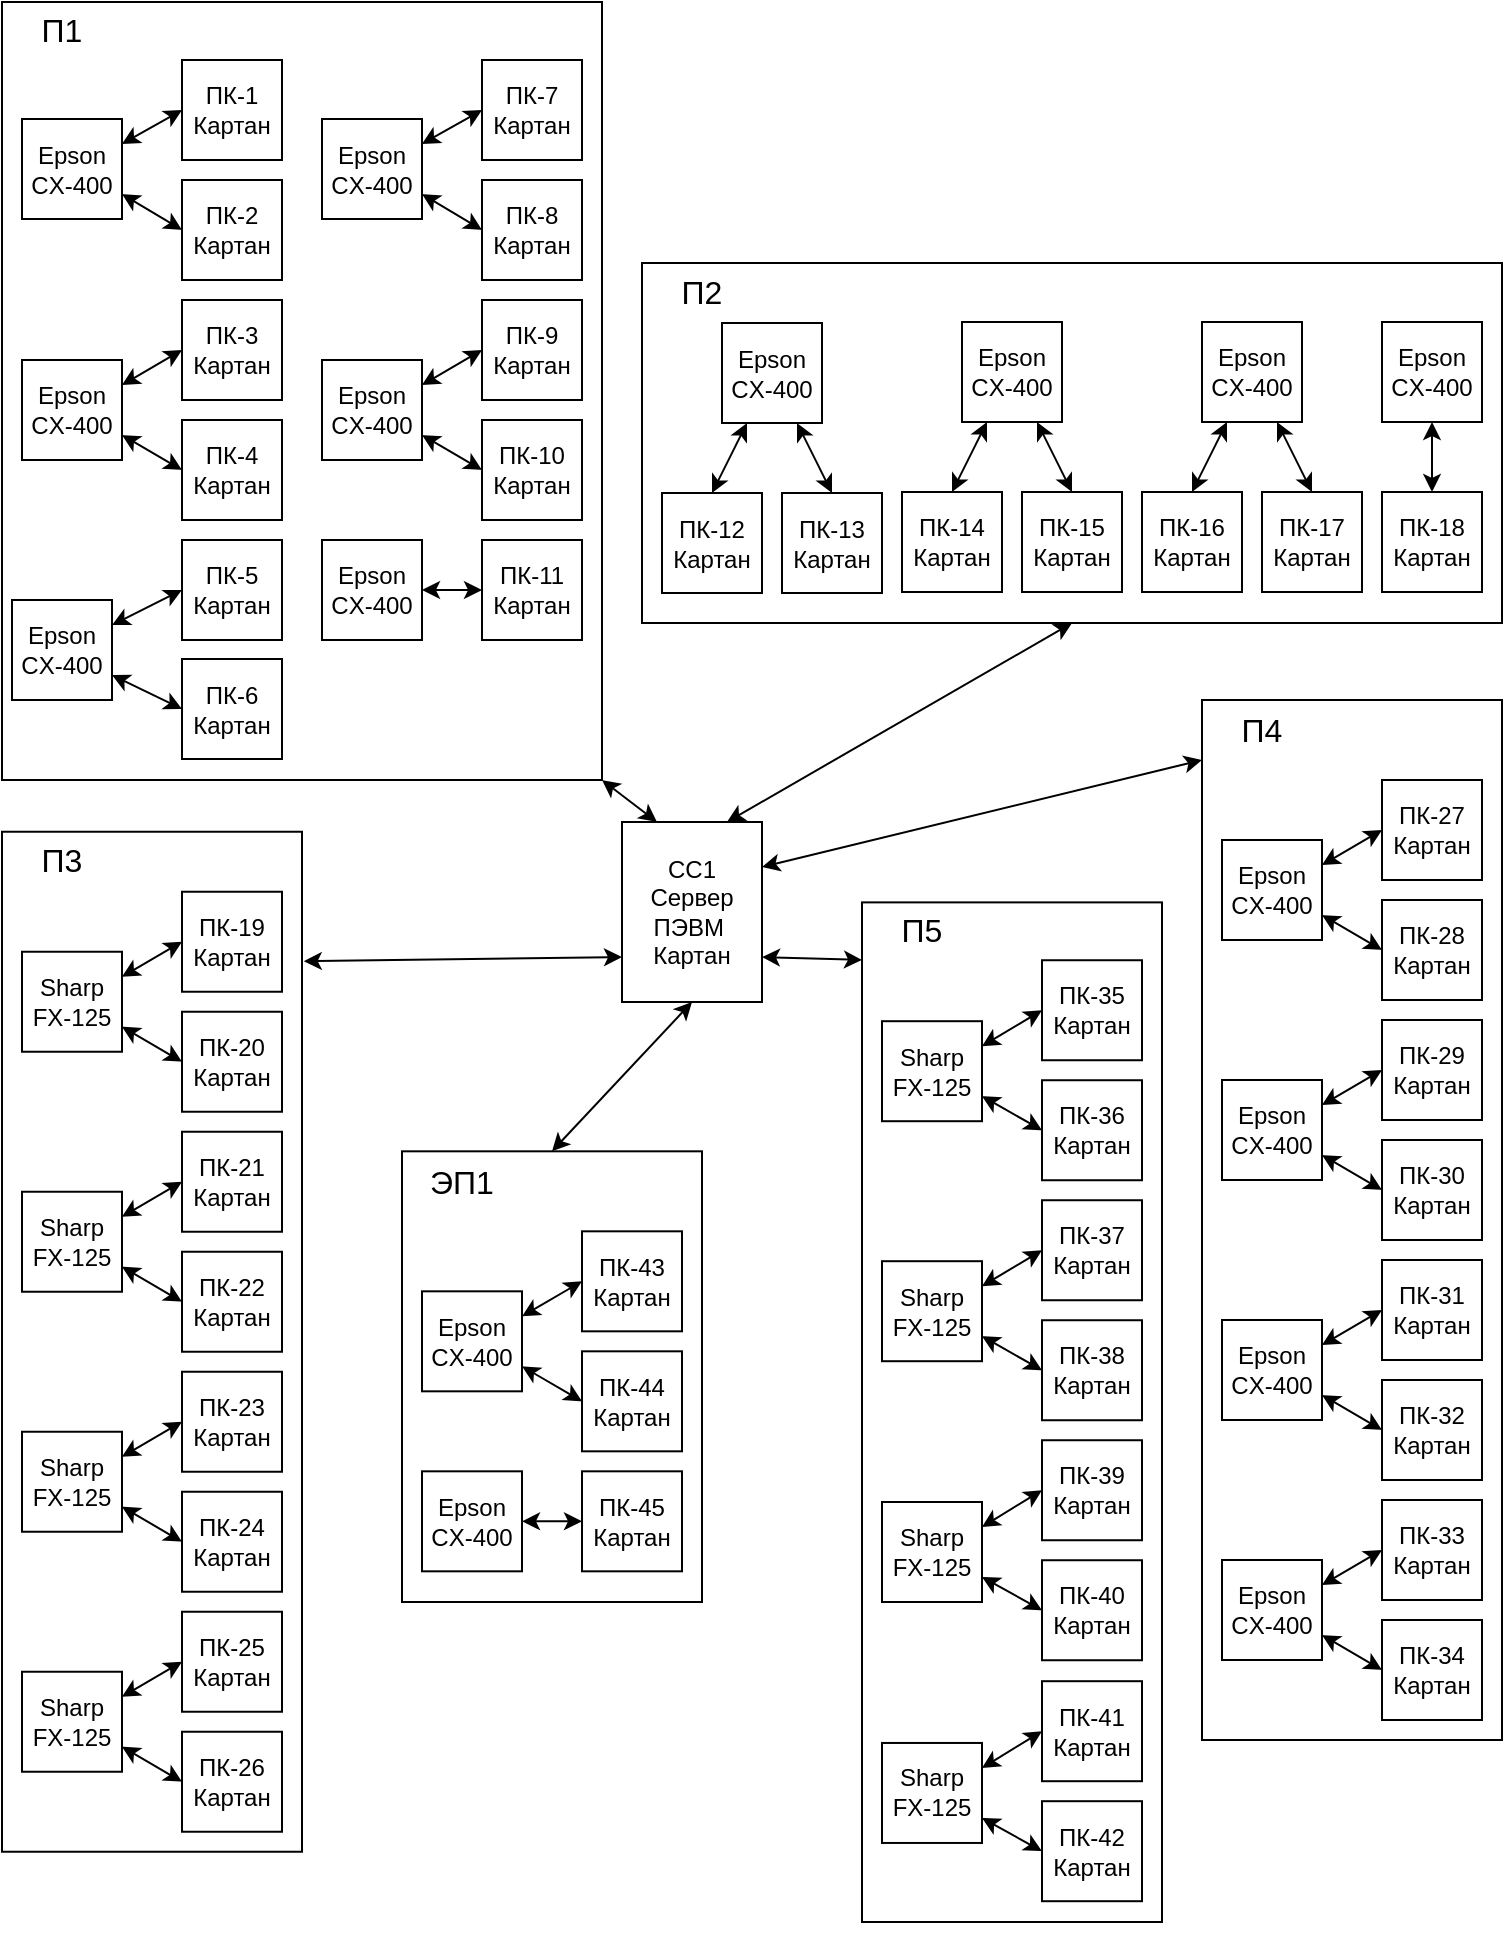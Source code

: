 <mxfile version="22.0.4" type="device">
  <diagram name="Страница — 1" id="oxzbA5n8rJRtIyU1qTe0">
    <mxGraphModel dx="1438" dy="834" grid="1" gridSize="10" guides="1" tooltips="1" connect="1" arrows="1" fold="1" page="1" pageScale="1" pageWidth="1169" pageHeight="1654" math="0" shadow="0">
      <root>
        <mxCell id="0" />
        <mxCell id="1" parent="0" />
        <mxCell id="ISpdHRzA0BJsA2ZzyDUn-39" value="" style="rounded=0;whiteSpace=wrap;html=1;" parent="1" vertex="1">
          <mxGeometry x="80" y="110" width="300" height="389" as="geometry" />
        </mxCell>
        <mxCell id="ISpdHRzA0BJsA2ZzyDUn-3" value="&lt;font style=&quot;font-size: 16px;&quot;&gt;П1&lt;/font&gt;" style="text;html=1;strokeColor=none;fillColor=none;align=center;verticalAlign=middle;whiteSpace=wrap;rounded=0;" parent="1" vertex="1">
          <mxGeometry x="80" y="109" width="60" height="30" as="geometry" />
        </mxCell>
        <mxCell id="ISpdHRzA0BJsA2ZzyDUn-4" value="ПК-1&lt;br&gt;Картан" style="whiteSpace=wrap;html=1;aspect=fixed;" parent="1" vertex="1">
          <mxGeometry x="170" y="139" width="50" height="50" as="geometry" />
        </mxCell>
        <mxCell id="ISpdHRzA0BJsA2ZzyDUn-5" value="" style="endArrow=classic;startArrow=classic;html=1;rounded=0;exitX=1;exitY=0.25;exitDx=0;exitDy=0;entryX=0;entryY=0.5;entryDx=0;entryDy=0;" parent="1" source="ISpdHRzA0BJsA2ZzyDUn-8" target="ISpdHRzA0BJsA2ZzyDUn-4" edge="1">
          <mxGeometry width="50" height="50" relative="1" as="geometry">
            <mxPoint x="140" y="164" as="sourcePoint" />
            <mxPoint x="420" y="299" as="targetPoint" />
          </mxGeometry>
        </mxCell>
        <mxCell id="ISpdHRzA0BJsA2ZzyDUn-8" value="Epson&lt;br&gt;CX-400" style="whiteSpace=wrap;html=1;aspect=fixed;" parent="1" vertex="1">
          <mxGeometry x="90" y="168.5" width="50" height="50" as="geometry" />
        </mxCell>
        <mxCell id="ISpdHRzA0BJsA2ZzyDUn-9" value="ПК-2&lt;br&gt;Картан" style="whiteSpace=wrap;html=1;aspect=fixed;" parent="1" vertex="1">
          <mxGeometry x="170" y="199" width="50" height="50" as="geometry" />
        </mxCell>
        <mxCell id="ISpdHRzA0BJsA2ZzyDUn-10" value="" style="endArrow=classic;startArrow=classic;html=1;rounded=0;exitX=1;exitY=0.75;exitDx=0;exitDy=0;entryX=0;entryY=0.5;entryDx=0;entryDy=0;" parent="1" source="ISpdHRzA0BJsA2ZzyDUn-8" target="ISpdHRzA0BJsA2ZzyDUn-9" edge="1">
          <mxGeometry width="50" height="50" relative="1" as="geometry">
            <mxPoint x="370" y="409" as="sourcePoint" />
            <mxPoint x="420" y="359" as="targetPoint" />
          </mxGeometry>
        </mxCell>
        <mxCell id="ISpdHRzA0BJsA2ZzyDUn-12" value="ПК-3&lt;br&gt;Картан" style="whiteSpace=wrap;html=1;aspect=fixed;" parent="1" vertex="1">
          <mxGeometry x="170" y="259" width="50" height="50" as="geometry" />
        </mxCell>
        <mxCell id="ISpdHRzA0BJsA2ZzyDUn-13" value="" style="endArrow=classic;startArrow=classic;html=1;rounded=0;exitX=1;exitY=0.25;exitDx=0;exitDy=0;entryX=0;entryY=0.5;entryDx=0;entryDy=0;" parent="1" source="ISpdHRzA0BJsA2ZzyDUn-14" target="ISpdHRzA0BJsA2ZzyDUn-12" edge="1">
          <mxGeometry width="50" height="50" relative="1" as="geometry">
            <mxPoint x="140" y="284" as="sourcePoint" />
            <mxPoint x="420" y="419" as="targetPoint" />
          </mxGeometry>
        </mxCell>
        <mxCell id="ISpdHRzA0BJsA2ZzyDUn-14" value="Epson&lt;br&gt;CX-400" style="whiteSpace=wrap;html=1;aspect=fixed;" parent="1" vertex="1">
          <mxGeometry x="90" y="289" width="50" height="50" as="geometry" />
        </mxCell>
        <mxCell id="ISpdHRzA0BJsA2ZzyDUn-15" value="ПК-4&lt;br&gt;Картан" style="whiteSpace=wrap;html=1;aspect=fixed;" parent="1" vertex="1">
          <mxGeometry x="170" y="319" width="50" height="50" as="geometry" />
        </mxCell>
        <mxCell id="ISpdHRzA0BJsA2ZzyDUn-16" value="" style="endArrow=classic;startArrow=classic;html=1;rounded=0;exitX=1;exitY=0.75;exitDx=0;exitDy=0;entryX=0;entryY=0.5;entryDx=0;entryDy=0;" parent="1" source="ISpdHRzA0BJsA2ZzyDUn-14" target="ISpdHRzA0BJsA2ZzyDUn-15" edge="1">
          <mxGeometry width="50" height="50" relative="1" as="geometry">
            <mxPoint x="370" y="529" as="sourcePoint" />
            <mxPoint x="420" y="479" as="targetPoint" />
          </mxGeometry>
        </mxCell>
        <mxCell id="ISpdHRzA0BJsA2ZzyDUn-18" value="ПК-7&lt;br&gt;Картан" style="whiteSpace=wrap;html=1;aspect=fixed;" parent="1" vertex="1">
          <mxGeometry x="320" y="139" width="50" height="50" as="geometry" />
        </mxCell>
        <mxCell id="ISpdHRzA0BJsA2ZzyDUn-19" value="" style="endArrow=classic;startArrow=classic;html=1;rounded=0;exitX=1;exitY=0.25;exitDx=0;exitDy=0;entryX=0;entryY=0.5;entryDx=0;entryDy=0;" parent="1" source="ISpdHRzA0BJsA2ZzyDUn-20" target="ISpdHRzA0BJsA2ZzyDUn-18" edge="1">
          <mxGeometry width="50" height="50" relative="1" as="geometry">
            <mxPoint x="290" y="164" as="sourcePoint" />
            <mxPoint x="570" y="299" as="targetPoint" />
          </mxGeometry>
        </mxCell>
        <mxCell id="ISpdHRzA0BJsA2ZzyDUn-20" value="Epson&lt;br&gt;CX-400" style="whiteSpace=wrap;html=1;aspect=fixed;" parent="1" vertex="1">
          <mxGeometry x="240" y="168.5" width="50" height="50" as="geometry" />
        </mxCell>
        <mxCell id="ISpdHRzA0BJsA2ZzyDUn-21" value="ПК-8&lt;br&gt;Картан" style="whiteSpace=wrap;html=1;aspect=fixed;" parent="1" vertex="1">
          <mxGeometry x="320" y="199" width="50" height="50" as="geometry" />
        </mxCell>
        <mxCell id="ISpdHRzA0BJsA2ZzyDUn-22" value="" style="endArrow=classic;startArrow=classic;html=1;rounded=0;exitX=1;exitY=0.75;exitDx=0;exitDy=0;entryX=0;entryY=0.5;entryDx=0;entryDy=0;" parent="1" source="ISpdHRzA0BJsA2ZzyDUn-20" target="ISpdHRzA0BJsA2ZzyDUn-21" edge="1">
          <mxGeometry width="50" height="50" relative="1" as="geometry">
            <mxPoint x="520" y="409" as="sourcePoint" />
            <mxPoint x="570" y="359" as="targetPoint" />
          </mxGeometry>
        </mxCell>
        <mxCell id="ISpdHRzA0BJsA2ZzyDUn-24" value="ПК-9&lt;br&gt;Картан" style="whiteSpace=wrap;html=1;aspect=fixed;" parent="1" vertex="1">
          <mxGeometry x="320" y="259" width="50" height="50" as="geometry" />
        </mxCell>
        <mxCell id="ISpdHRzA0BJsA2ZzyDUn-25" value="" style="endArrow=classic;startArrow=classic;html=1;rounded=0;exitX=1;exitY=0.25;exitDx=0;exitDy=0;entryX=0;entryY=0.5;entryDx=0;entryDy=0;" parent="1" source="ISpdHRzA0BJsA2ZzyDUn-29" target="ISpdHRzA0BJsA2ZzyDUn-24" edge="1">
          <mxGeometry width="50" height="50" relative="1" as="geometry">
            <mxPoint x="290" y="284" as="sourcePoint" />
            <mxPoint x="570" y="419" as="targetPoint" />
          </mxGeometry>
        </mxCell>
        <mxCell id="ISpdHRzA0BJsA2ZzyDUn-29" value="Epson&lt;br&gt;CX-400" style="whiteSpace=wrap;html=1;aspect=fixed;" parent="1" vertex="1">
          <mxGeometry x="240" y="289" width="50" height="50" as="geometry" />
        </mxCell>
        <mxCell id="ISpdHRzA0BJsA2ZzyDUn-30" value="ПК-10&lt;br&gt;Картан" style="whiteSpace=wrap;html=1;aspect=fixed;" parent="1" vertex="1">
          <mxGeometry x="320" y="319" width="50" height="50" as="geometry" />
        </mxCell>
        <mxCell id="ISpdHRzA0BJsA2ZzyDUn-31" value="" style="endArrow=classic;startArrow=classic;html=1;rounded=0;exitX=1;exitY=0.75;exitDx=0;exitDy=0;entryX=0;entryY=0.5;entryDx=0;entryDy=0;" parent="1" source="ISpdHRzA0BJsA2ZzyDUn-29" target="ISpdHRzA0BJsA2ZzyDUn-30" edge="1">
          <mxGeometry width="50" height="50" relative="1" as="geometry">
            <mxPoint x="520" y="529" as="sourcePoint" />
            <mxPoint x="570" y="479" as="targetPoint" />
          </mxGeometry>
        </mxCell>
        <mxCell id="ISpdHRzA0BJsA2ZzyDUn-33" value="ПК-5&lt;br&gt;Картан" style="whiteSpace=wrap;html=1;aspect=fixed;" parent="1" vertex="1">
          <mxGeometry x="170" y="379" width="50" height="50" as="geometry" />
        </mxCell>
        <mxCell id="ISpdHRzA0BJsA2ZzyDUn-34" value="" style="endArrow=classic;startArrow=classic;html=1;rounded=0;exitX=1;exitY=0.25;exitDx=0;exitDy=0;entryX=0;entryY=0.5;entryDx=0;entryDy=0;" parent="1" source="ISpdHRzA0BJsA2ZzyDUn-41" target="ISpdHRzA0BJsA2ZzyDUn-33" edge="1">
          <mxGeometry width="50" height="50" relative="1" as="geometry">
            <mxPoint x="140" y="404" as="sourcePoint" />
            <mxPoint x="420" y="539" as="targetPoint" />
          </mxGeometry>
        </mxCell>
        <mxCell id="ISpdHRzA0BJsA2ZzyDUn-36" value="ПК-11&lt;br&gt;Картан" style="whiteSpace=wrap;html=1;aspect=fixed;" parent="1" vertex="1">
          <mxGeometry x="320" y="379" width="50" height="50" as="geometry" />
        </mxCell>
        <mxCell id="ISpdHRzA0BJsA2ZzyDUn-37" value="" style="endArrow=classic;startArrow=classic;html=1;rounded=0;exitX=1;exitY=0.5;exitDx=0;exitDy=0;entryX=0;entryY=0.5;entryDx=0;entryDy=0;" parent="1" source="2MC6C-4q-mQpbVFWS4ky-1" target="ISpdHRzA0BJsA2ZzyDUn-36" edge="1">
          <mxGeometry width="50" height="50" relative="1" as="geometry">
            <mxPoint x="290" y="404" as="sourcePoint" />
            <mxPoint x="570" y="539" as="targetPoint" />
          </mxGeometry>
        </mxCell>
        <mxCell id="ISpdHRzA0BJsA2ZzyDUn-41" value="Epson&lt;br&gt;CX-400" style="whiteSpace=wrap;html=1;aspect=fixed;" parent="1" vertex="1">
          <mxGeometry x="85" y="409" width="50" height="50" as="geometry" />
        </mxCell>
        <mxCell id="ISpdHRzA0BJsA2ZzyDUn-42" value="ПК-6&lt;br&gt;Картан" style="whiteSpace=wrap;html=1;aspect=fixed;" parent="1" vertex="1">
          <mxGeometry x="170" y="438.5" width="50" height="50" as="geometry" />
        </mxCell>
        <mxCell id="ISpdHRzA0BJsA2ZzyDUn-43" value="" style="endArrow=classic;startArrow=classic;html=1;rounded=0;exitX=1;exitY=0.75;exitDx=0;exitDy=0;entryX=0;entryY=0.5;entryDx=0;entryDy=0;" parent="1" source="ISpdHRzA0BJsA2ZzyDUn-41" target="ISpdHRzA0BJsA2ZzyDUn-42" edge="1">
          <mxGeometry width="50" height="50" relative="1" as="geometry">
            <mxPoint x="445" y="659" as="sourcePoint" />
            <mxPoint x="495" y="609" as="targetPoint" />
          </mxGeometry>
        </mxCell>
        <mxCell id="ISpdHRzA0BJsA2ZzyDUn-44" value="" style="rounded=0;whiteSpace=wrap;html=1;" parent="1" vertex="1">
          <mxGeometry x="80" y="524.87" width="150" height="510" as="geometry" />
        </mxCell>
        <mxCell id="ISpdHRzA0BJsA2ZzyDUn-46" value="&lt;font style=&quot;font-size: 16px;&quot;&gt;П3&lt;/font&gt;" style="text;html=1;strokeColor=none;fillColor=none;align=center;verticalAlign=middle;whiteSpace=wrap;rounded=0;" parent="1" vertex="1">
          <mxGeometry x="80" y="523.87" width="60" height="30" as="geometry" />
        </mxCell>
        <mxCell id="ISpdHRzA0BJsA2ZzyDUn-47" value="ПК-19&lt;br&gt;Картан" style="whiteSpace=wrap;html=1;aspect=fixed;" parent="1" vertex="1">
          <mxGeometry x="170" y="554.87" width="50" height="50" as="geometry" />
        </mxCell>
        <mxCell id="ISpdHRzA0BJsA2ZzyDUn-48" value="" style="endArrow=classic;startArrow=classic;html=1;rounded=0;exitX=1;exitY=0.25;exitDx=0;exitDy=0;entryX=0;entryY=0.5;entryDx=0;entryDy=0;" parent="1" source="ISpdHRzA0BJsA2ZzyDUn-49" target="ISpdHRzA0BJsA2ZzyDUn-47" edge="1">
          <mxGeometry width="50" height="50" relative="1" as="geometry">
            <mxPoint x="140" y="579.87" as="sourcePoint" />
            <mxPoint x="420" y="714.87" as="targetPoint" />
          </mxGeometry>
        </mxCell>
        <mxCell id="ISpdHRzA0BJsA2ZzyDUn-49" value="Sharp&lt;br&gt;FX-125" style="whiteSpace=wrap;html=1;aspect=fixed;" parent="1" vertex="1">
          <mxGeometry x="90" y="584.87" width="50" height="50" as="geometry" />
        </mxCell>
        <mxCell id="ISpdHRzA0BJsA2ZzyDUn-50" value="ПК-20&lt;br&gt;Картан" style="whiteSpace=wrap;html=1;aspect=fixed;" parent="1" vertex="1">
          <mxGeometry x="170" y="614.87" width="50" height="50" as="geometry" />
        </mxCell>
        <mxCell id="ISpdHRzA0BJsA2ZzyDUn-51" value="" style="endArrow=classic;startArrow=classic;html=1;rounded=0;exitX=1;exitY=0.75;exitDx=0;exitDy=0;entryX=0;entryY=0.5;entryDx=0;entryDy=0;" parent="1" source="ISpdHRzA0BJsA2ZzyDUn-49" target="ISpdHRzA0BJsA2ZzyDUn-50" edge="1">
          <mxGeometry width="50" height="50" relative="1" as="geometry">
            <mxPoint x="370" y="824.87" as="sourcePoint" />
            <mxPoint x="420" y="774.87" as="targetPoint" />
          </mxGeometry>
        </mxCell>
        <mxCell id="ISpdHRzA0BJsA2ZzyDUn-53" value="ПК-21&lt;br&gt;Картан" style="whiteSpace=wrap;html=1;aspect=fixed;" parent="1" vertex="1">
          <mxGeometry x="170" y="674.87" width="50" height="50" as="geometry" />
        </mxCell>
        <mxCell id="ISpdHRzA0BJsA2ZzyDUn-54" value="" style="endArrow=classic;startArrow=classic;html=1;rounded=0;exitX=1;exitY=0.25;exitDx=0;exitDy=0;entryX=0;entryY=0.5;entryDx=0;entryDy=0;" parent="1" source="ISpdHRzA0BJsA2ZzyDUn-55" target="ISpdHRzA0BJsA2ZzyDUn-53" edge="1">
          <mxGeometry width="50" height="50" relative="1" as="geometry">
            <mxPoint x="140" y="699.87" as="sourcePoint" />
            <mxPoint x="420" y="834.87" as="targetPoint" />
          </mxGeometry>
        </mxCell>
        <mxCell id="ISpdHRzA0BJsA2ZzyDUn-55" value="Sharp&lt;br style=&quot;border-color: var(--border-color);&quot;&gt;FX-125" style="whiteSpace=wrap;html=1;aspect=fixed;" parent="1" vertex="1">
          <mxGeometry x="90" y="704.87" width="50" height="50" as="geometry" />
        </mxCell>
        <mxCell id="ISpdHRzA0BJsA2ZzyDUn-56" value="ПК-22&lt;br&gt;Картан" style="whiteSpace=wrap;html=1;aspect=fixed;" parent="1" vertex="1">
          <mxGeometry x="170" y="734.87" width="50" height="50" as="geometry" />
        </mxCell>
        <mxCell id="ISpdHRzA0BJsA2ZzyDUn-57" value="" style="endArrow=classic;startArrow=classic;html=1;rounded=0;exitX=1;exitY=0.75;exitDx=0;exitDy=0;entryX=0;entryY=0.5;entryDx=0;entryDy=0;" parent="1" source="ISpdHRzA0BJsA2ZzyDUn-55" target="ISpdHRzA0BJsA2ZzyDUn-56" edge="1">
          <mxGeometry width="50" height="50" relative="1" as="geometry">
            <mxPoint x="370" y="944.87" as="sourcePoint" />
            <mxPoint x="420" y="894.87" as="targetPoint" />
          </mxGeometry>
        </mxCell>
        <mxCell id="ISpdHRzA0BJsA2ZzyDUn-58" value="Sharp&lt;br style=&quot;border-color: var(--border-color);&quot;&gt;FX-125" style="whiteSpace=wrap;html=1;aspect=fixed;" parent="1" vertex="1">
          <mxGeometry x="90" y="824.87" width="50" height="50" as="geometry" />
        </mxCell>
        <mxCell id="ISpdHRzA0BJsA2ZzyDUn-59" value="ПК-24&lt;br&gt;Картан" style="whiteSpace=wrap;html=1;aspect=fixed;" parent="1" vertex="1">
          <mxGeometry x="170" y="854.87" width="50" height="50" as="geometry" />
        </mxCell>
        <mxCell id="ISpdHRzA0BJsA2ZzyDUn-60" value="" style="endArrow=classic;startArrow=classic;html=1;rounded=0;exitX=1;exitY=0.75;exitDx=0;exitDy=0;entryX=0;entryY=0.5;entryDx=0;entryDy=0;" parent="1" source="ISpdHRzA0BJsA2ZzyDUn-58" target="ISpdHRzA0BJsA2ZzyDUn-59" edge="1">
          <mxGeometry width="50" height="50" relative="1" as="geometry">
            <mxPoint x="370" y="1064.87" as="sourcePoint" />
            <mxPoint x="420" y="1014.87" as="targetPoint" />
          </mxGeometry>
        </mxCell>
        <mxCell id="ISpdHRzA0BJsA2ZzyDUn-62" value="ПК-25&lt;br&gt;Картан" style="whiteSpace=wrap;html=1;aspect=fixed;" parent="1" vertex="1">
          <mxGeometry x="170" y="914.87" width="50" height="50" as="geometry" />
        </mxCell>
        <mxCell id="ISpdHRzA0BJsA2ZzyDUn-63" value="" style="endArrow=classic;startArrow=classic;html=1;rounded=0;exitX=1;exitY=0.25;exitDx=0;exitDy=0;entryX=0;entryY=0.5;entryDx=0;entryDy=0;" parent="1" source="ISpdHRzA0BJsA2ZzyDUn-64" target="ISpdHRzA0BJsA2ZzyDUn-62" edge="1">
          <mxGeometry width="50" height="50" relative="1" as="geometry">
            <mxPoint x="140" y="939.87" as="sourcePoint" />
            <mxPoint x="420" y="1074.87" as="targetPoint" />
          </mxGeometry>
        </mxCell>
        <mxCell id="ISpdHRzA0BJsA2ZzyDUn-64" value="Sharp&lt;br style=&quot;border-color: var(--border-color);&quot;&gt;FX-125" style="whiteSpace=wrap;html=1;aspect=fixed;" parent="1" vertex="1">
          <mxGeometry x="90" y="944.87" width="50" height="50" as="geometry" />
        </mxCell>
        <mxCell id="ISpdHRzA0BJsA2ZzyDUn-65" value="ПК-26&lt;br&gt;Картан" style="whiteSpace=wrap;html=1;aspect=fixed;" parent="1" vertex="1">
          <mxGeometry x="170" y="974.87" width="50" height="50" as="geometry" />
        </mxCell>
        <mxCell id="ISpdHRzA0BJsA2ZzyDUn-66" value="" style="endArrow=classic;startArrow=classic;html=1;rounded=0;exitX=1;exitY=0.75;exitDx=0;exitDy=0;entryX=0;entryY=0.5;entryDx=0;entryDy=0;" parent="1" source="ISpdHRzA0BJsA2ZzyDUn-64" target="ISpdHRzA0BJsA2ZzyDUn-65" edge="1">
          <mxGeometry width="50" height="50" relative="1" as="geometry">
            <mxPoint x="370" y="1184.87" as="sourcePoint" />
            <mxPoint x="420" y="1134.87" as="targetPoint" />
          </mxGeometry>
        </mxCell>
        <mxCell id="ISpdHRzA0BJsA2ZzyDUn-71" value="ПК-23&lt;br&gt;Картан" style="whiteSpace=wrap;html=1;aspect=fixed;" parent="1" vertex="1">
          <mxGeometry x="170" y="794.87" width="50" height="50" as="geometry" />
        </mxCell>
        <mxCell id="ISpdHRzA0BJsA2ZzyDUn-72" value="" style="endArrow=classic;startArrow=classic;html=1;rounded=0;exitX=1;exitY=0.25;exitDx=0;exitDy=0;entryX=0;entryY=0.5;entryDx=0;entryDy=0;" parent="1" source="ISpdHRzA0BJsA2ZzyDUn-58" target="ISpdHRzA0BJsA2ZzyDUn-71" edge="1">
          <mxGeometry width="50" height="50" relative="1" as="geometry">
            <mxPoint x="140" y="819.87" as="sourcePoint" />
            <mxPoint x="420" y="954.87" as="targetPoint" />
          </mxGeometry>
        </mxCell>
        <mxCell id="ISpdHRzA0BJsA2ZzyDUn-79" style="edgeStyle=orthogonalEdgeStyle;rounded=0;orthogonalLoop=1;jettySize=auto;html=1;exitX=0.5;exitY=1;exitDx=0;exitDy=0;" parent="1" source="ISpdHRzA0BJsA2ZzyDUn-44" target="ISpdHRzA0BJsA2ZzyDUn-44" edge="1">
          <mxGeometry relative="1" as="geometry" />
        </mxCell>
        <mxCell id="ISpdHRzA0BJsA2ZzyDUn-110" value="" style="rounded=0;whiteSpace=wrap;html=1;" parent="1" vertex="1">
          <mxGeometry x="280" y="684.66" width="150" height="225.34" as="geometry" />
        </mxCell>
        <mxCell id="ISpdHRzA0BJsA2ZzyDUn-112" value="&lt;span style=&quot;font-size: 16px;&quot;&gt;ЭП1&lt;/span&gt;" style="text;html=1;strokeColor=none;fillColor=none;align=center;verticalAlign=middle;whiteSpace=wrap;rounded=0;" parent="1" vertex="1">
          <mxGeometry x="280" y="684.66" width="60" height="30" as="geometry" />
        </mxCell>
        <mxCell id="ISpdHRzA0BJsA2ZzyDUn-113" value="ПК-43&lt;br&gt;Картан" style="whiteSpace=wrap;html=1;aspect=fixed;" parent="1" vertex="1">
          <mxGeometry x="370" y="724.66" width="50" height="50" as="geometry" />
        </mxCell>
        <mxCell id="ISpdHRzA0BJsA2ZzyDUn-114" value="" style="endArrow=classic;startArrow=classic;html=1;rounded=0;exitX=1;exitY=0.25;exitDx=0;exitDy=0;entryX=0;entryY=0.5;entryDx=0;entryDy=0;" parent="1" source="ISpdHRzA0BJsA2ZzyDUn-115" target="ISpdHRzA0BJsA2ZzyDUn-113" edge="1">
          <mxGeometry width="50" height="50" relative="1" as="geometry">
            <mxPoint x="340" y="749.66" as="sourcePoint" />
            <mxPoint x="620" y="884.66" as="targetPoint" />
          </mxGeometry>
        </mxCell>
        <mxCell id="ISpdHRzA0BJsA2ZzyDUn-115" value="Epson&lt;br&gt;CX-400" style="whiteSpace=wrap;html=1;aspect=fixed;" parent="1" vertex="1">
          <mxGeometry x="290" y="754.66" width="50" height="50" as="geometry" />
        </mxCell>
        <mxCell id="ISpdHRzA0BJsA2ZzyDUn-116" value="ПК-44&lt;br&gt;Картан" style="whiteSpace=wrap;html=1;aspect=fixed;" parent="1" vertex="1">
          <mxGeometry x="370" y="784.66" width="50" height="50" as="geometry" />
        </mxCell>
        <mxCell id="ISpdHRzA0BJsA2ZzyDUn-117" value="" style="endArrow=classic;startArrow=classic;html=1;rounded=0;exitX=1;exitY=0.75;exitDx=0;exitDy=0;entryX=0;entryY=0.5;entryDx=0;entryDy=0;" parent="1" source="ISpdHRzA0BJsA2ZzyDUn-115" target="ISpdHRzA0BJsA2ZzyDUn-116" edge="1">
          <mxGeometry width="50" height="50" relative="1" as="geometry">
            <mxPoint x="570" y="994.66" as="sourcePoint" />
            <mxPoint x="620" y="944.66" as="targetPoint" />
          </mxGeometry>
        </mxCell>
        <mxCell id="ISpdHRzA0BJsA2ZzyDUn-118" value="Epson&lt;br&gt;CX-400" style="whiteSpace=wrap;html=1;aspect=fixed;" parent="1" vertex="1">
          <mxGeometry x="290" y="844.66" width="50" height="50" as="geometry" />
        </mxCell>
        <mxCell id="ISpdHRzA0BJsA2ZzyDUn-119" value="ПК-45&lt;br&gt;Картан" style="whiteSpace=wrap;html=1;aspect=fixed;" parent="1" vertex="1">
          <mxGeometry x="370" y="844.66" width="50" height="50" as="geometry" />
        </mxCell>
        <mxCell id="ISpdHRzA0BJsA2ZzyDUn-120" value="" style="endArrow=classic;startArrow=classic;html=1;rounded=0;exitX=1;exitY=0.5;exitDx=0;exitDy=0;entryX=0;entryY=0.5;entryDx=0;entryDy=0;" parent="1" source="ISpdHRzA0BJsA2ZzyDUn-118" target="ISpdHRzA0BJsA2ZzyDUn-119" edge="1">
          <mxGeometry width="50" height="50" relative="1" as="geometry">
            <mxPoint x="570" y="1054.66" as="sourcePoint" />
            <mxPoint x="620" y="1004.66" as="targetPoint" />
          </mxGeometry>
        </mxCell>
        <mxCell id="ISpdHRzA0BJsA2ZzyDUn-140" value="СС1&lt;br&gt;Сервер&lt;br&gt;ПЭВМ&amp;nbsp;&lt;br&gt;Картан" style="rounded=0;whiteSpace=wrap;html=1;" parent="1" vertex="1">
          <mxGeometry x="390" y="520" width="70" height="90" as="geometry" />
        </mxCell>
        <mxCell id="ISpdHRzA0BJsA2ZzyDUn-141" value="" style="endArrow=classic;startArrow=classic;html=1;rounded=0;exitX=1;exitY=1;exitDx=0;exitDy=0;entryX=0.25;entryY=0;entryDx=0;entryDy=0;" parent="1" source="ISpdHRzA0BJsA2ZzyDUn-39" target="ISpdHRzA0BJsA2ZzyDUn-140" edge="1">
          <mxGeometry width="50" height="50" relative="1" as="geometry">
            <mxPoint x="440" y="650" as="sourcePoint" />
            <mxPoint x="490" y="600" as="targetPoint" />
          </mxGeometry>
        </mxCell>
        <mxCell id="ISpdHRzA0BJsA2ZzyDUn-142" value="" style="endArrow=classic;startArrow=classic;html=1;rounded=0;exitX=0;exitY=0.75;exitDx=0;exitDy=0;entryX=1.006;entryY=0.127;entryDx=0;entryDy=0;entryPerimeter=0;" parent="1" source="ISpdHRzA0BJsA2ZzyDUn-140" target="ISpdHRzA0BJsA2ZzyDUn-44" edge="1">
          <mxGeometry width="50" height="50" relative="1" as="geometry">
            <mxPoint x="440" y="650" as="sourcePoint" />
            <mxPoint x="490" y="600" as="targetPoint" />
          </mxGeometry>
        </mxCell>
        <mxCell id="ISpdHRzA0BJsA2ZzyDUn-143" value="" style="endArrow=classic;startArrow=classic;html=1;rounded=0;entryX=1;entryY=0.25;entryDx=0;entryDy=0;exitX=0;exitY=1;exitDx=0;exitDy=0;" parent="1" source="2MC6C-4q-mQpbVFWS4ky-4" target="ISpdHRzA0BJsA2ZzyDUn-140" edge="1">
          <mxGeometry width="50" height="50" relative="1" as="geometry">
            <mxPoint x="800" y="669.41" as="sourcePoint" />
            <mxPoint x="490" y="600" as="targetPoint" />
          </mxGeometry>
        </mxCell>
        <mxCell id="ISpdHRzA0BJsA2ZzyDUn-144" value="" style="endArrow=classic;startArrow=classic;html=1;rounded=0;exitX=0.5;exitY=0;exitDx=0;exitDy=0;entryX=0.5;entryY=1;entryDx=0;entryDy=0;" parent="1" source="ISpdHRzA0BJsA2ZzyDUn-110" target="ISpdHRzA0BJsA2ZzyDUn-140" edge="1">
          <mxGeometry width="50" height="50" relative="1" as="geometry">
            <mxPoint x="520" y="830" as="sourcePoint" />
            <mxPoint x="570" y="780" as="targetPoint" />
          </mxGeometry>
        </mxCell>
        <mxCell id="ISpdHRzA0BJsA2ZzyDUn-145" value="" style="rounded=0;whiteSpace=wrap;html=1;" parent="1" vertex="1">
          <mxGeometry x="400" y="240.5" width="430" height="180" as="geometry" />
        </mxCell>
        <mxCell id="ISpdHRzA0BJsA2ZzyDUn-146" value="Epson&lt;br&gt;CX-400" style="whiteSpace=wrap;html=1;aspect=fixed;" parent="1" vertex="1">
          <mxGeometry x="440" y="270.5" width="50" height="50" as="geometry" />
        </mxCell>
        <mxCell id="ISpdHRzA0BJsA2ZzyDUn-147" value="&lt;font style=&quot;font-size: 16px;&quot;&gt;П2&lt;/font&gt;" style="text;html=1;strokeColor=none;fillColor=none;align=center;verticalAlign=middle;whiteSpace=wrap;rounded=0;" parent="1" vertex="1">
          <mxGeometry x="400" y="240" width="60" height="30" as="geometry" />
        </mxCell>
        <mxCell id="ISpdHRzA0BJsA2ZzyDUn-148" value="ПК-12&lt;br&gt;Картан" style="whiteSpace=wrap;html=1;aspect=fixed;" parent="1" vertex="1">
          <mxGeometry x="410" y="355.5" width="50" height="50" as="geometry" />
        </mxCell>
        <mxCell id="ISpdHRzA0BJsA2ZzyDUn-149" value="" style="endArrow=classic;startArrow=classic;html=1;rounded=0;exitX=0.25;exitY=1;exitDx=0;exitDy=0;entryX=0.5;entryY=0;entryDx=0;entryDy=0;" parent="1" source="ISpdHRzA0BJsA2ZzyDUn-146" target="ISpdHRzA0BJsA2ZzyDUn-148" edge="1">
          <mxGeometry width="50" height="50" relative="1" as="geometry">
            <mxPoint x="690" y="490" as="sourcePoint" />
            <mxPoint x="740" y="440" as="targetPoint" />
          </mxGeometry>
        </mxCell>
        <mxCell id="ISpdHRzA0BJsA2ZzyDUn-180" value="" style="rounded=0;whiteSpace=wrap;html=1;" parent="1" vertex="1">
          <mxGeometry x="510" y="560.19" width="150" height="509.81" as="geometry" />
        </mxCell>
        <mxCell id="ISpdHRzA0BJsA2ZzyDUn-182" value="&lt;font style=&quot;font-size: 16px;&quot;&gt;П5&lt;br&gt;&lt;/font&gt;" style="text;html=1;strokeColor=none;fillColor=none;align=center;verticalAlign=middle;whiteSpace=wrap;rounded=0;" parent="1" vertex="1">
          <mxGeometry x="510" y="559" width="60" height="30" as="geometry" />
        </mxCell>
        <mxCell id="ISpdHRzA0BJsA2ZzyDUn-183" value="ПК-35&lt;br&gt;Картан" style="whiteSpace=wrap;html=1;aspect=fixed;" parent="1" vertex="1">
          <mxGeometry x="600" y="589.12" width="50" height="50" as="geometry" />
        </mxCell>
        <mxCell id="ISpdHRzA0BJsA2ZzyDUn-184" value="" style="endArrow=classic;startArrow=classic;html=1;rounded=0;exitX=1;exitY=0.25;exitDx=0;exitDy=0;entryX=0;entryY=0.5;entryDx=0;entryDy=0;" parent="1" source="ISpdHRzA0BJsA2ZzyDUn-185" target="ISpdHRzA0BJsA2ZzyDUn-183" edge="1">
          <mxGeometry width="50" height="50" relative="1" as="geometry">
            <mxPoint x="570" y="614.12" as="sourcePoint" />
            <mxPoint x="850" y="749.12" as="targetPoint" />
          </mxGeometry>
        </mxCell>
        <mxCell id="ISpdHRzA0BJsA2ZzyDUn-185" value="Sharp&lt;br style=&quot;border-color: var(--border-color);&quot;&gt;FX-125" style="whiteSpace=wrap;html=1;aspect=fixed;" parent="1" vertex="1">
          <mxGeometry x="520" y="619.6" width="50" height="50" as="geometry" />
        </mxCell>
        <mxCell id="ISpdHRzA0BJsA2ZzyDUn-186" value="ПК-36&lt;br&gt;Картан" style="whiteSpace=wrap;html=1;aspect=fixed;" parent="1" vertex="1">
          <mxGeometry x="600" y="649.12" width="50" height="50" as="geometry" />
        </mxCell>
        <mxCell id="ISpdHRzA0BJsA2ZzyDUn-187" value="" style="endArrow=classic;startArrow=classic;html=1;rounded=0;exitX=1;exitY=0.75;exitDx=0;exitDy=0;entryX=0;entryY=0.5;entryDx=0;entryDy=0;" parent="1" source="ISpdHRzA0BJsA2ZzyDUn-185" target="ISpdHRzA0BJsA2ZzyDUn-186" edge="1">
          <mxGeometry width="50" height="50" relative="1" as="geometry">
            <mxPoint x="800" y="859.12" as="sourcePoint" />
            <mxPoint x="850" y="809.12" as="targetPoint" />
          </mxGeometry>
        </mxCell>
        <mxCell id="ISpdHRzA0BJsA2ZzyDUn-189" value="ПК-37&lt;br&gt;Картан" style="whiteSpace=wrap;html=1;aspect=fixed;" parent="1" vertex="1">
          <mxGeometry x="600" y="709.12" width="50" height="50" as="geometry" />
        </mxCell>
        <mxCell id="ISpdHRzA0BJsA2ZzyDUn-190" value="" style="endArrow=classic;startArrow=classic;html=1;rounded=0;exitX=1;exitY=0.25;exitDx=0;exitDy=0;entryX=0;entryY=0.5;entryDx=0;entryDy=0;" parent="1" source="ISpdHRzA0BJsA2ZzyDUn-191" target="ISpdHRzA0BJsA2ZzyDUn-189" edge="1">
          <mxGeometry width="50" height="50" relative="1" as="geometry">
            <mxPoint x="570" y="734.12" as="sourcePoint" />
            <mxPoint x="850" y="869.12" as="targetPoint" />
          </mxGeometry>
        </mxCell>
        <mxCell id="ISpdHRzA0BJsA2ZzyDUn-191" value="Sharp&lt;br style=&quot;border-color: var(--border-color);&quot;&gt;FX-125" style="whiteSpace=wrap;html=1;aspect=fixed;" parent="1" vertex="1">
          <mxGeometry x="520" y="739.6" width="50" height="50" as="geometry" />
        </mxCell>
        <mxCell id="ISpdHRzA0BJsA2ZzyDUn-192" value="ПК-38&lt;br&gt;Картан" style="whiteSpace=wrap;html=1;aspect=fixed;" parent="1" vertex="1">
          <mxGeometry x="600" y="769.12" width="50" height="50" as="geometry" />
        </mxCell>
        <mxCell id="ISpdHRzA0BJsA2ZzyDUn-193" value="" style="endArrow=classic;startArrow=classic;html=1;rounded=0;exitX=1;exitY=0.75;exitDx=0;exitDy=0;entryX=0;entryY=0.5;entryDx=0;entryDy=0;" parent="1" source="ISpdHRzA0BJsA2ZzyDUn-191" target="ISpdHRzA0BJsA2ZzyDUn-192" edge="1">
          <mxGeometry width="50" height="50" relative="1" as="geometry">
            <mxPoint x="800" y="979.12" as="sourcePoint" />
            <mxPoint x="850" y="929.12" as="targetPoint" />
          </mxGeometry>
        </mxCell>
        <mxCell id="ISpdHRzA0BJsA2ZzyDUn-194" value="Sharp&lt;br style=&quot;border-color: var(--border-color);&quot;&gt;FX-125" style="whiteSpace=wrap;html=1;aspect=fixed;" parent="1" vertex="1">
          <mxGeometry x="520" y="860" width="50" height="50" as="geometry" />
        </mxCell>
        <mxCell id="ISpdHRzA0BJsA2ZzyDUn-195" value="ПК-40&lt;br&gt;Картан" style="whiteSpace=wrap;html=1;aspect=fixed;" parent="1" vertex="1">
          <mxGeometry x="600" y="889.12" width="50" height="50" as="geometry" />
        </mxCell>
        <mxCell id="ISpdHRzA0BJsA2ZzyDUn-196" value="" style="endArrow=classic;startArrow=classic;html=1;rounded=0;exitX=1;exitY=0.75;exitDx=0;exitDy=0;entryX=0;entryY=0.5;entryDx=0;entryDy=0;" parent="1" source="ISpdHRzA0BJsA2ZzyDUn-194" target="ISpdHRzA0BJsA2ZzyDUn-195" edge="1">
          <mxGeometry width="50" height="50" relative="1" as="geometry">
            <mxPoint x="800" y="1099.12" as="sourcePoint" />
            <mxPoint x="850" y="1049.12" as="targetPoint" />
          </mxGeometry>
        </mxCell>
        <mxCell id="ISpdHRzA0BJsA2ZzyDUn-207" value="ПК-39&lt;br&gt;Картан" style="whiteSpace=wrap;html=1;aspect=fixed;" parent="1" vertex="1">
          <mxGeometry x="600" y="829.12" width="50" height="50" as="geometry" />
        </mxCell>
        <mxCell id="ISpdHRzA0BJsA2ZzyDUn-208" value="" style="endArrow=classic;startArrow=classic;html=1;rounded=0;exitX=1;exitY=0.25;exitDx=0;exitDy=0;entryX=0;entryY=0.5;entryDx=0;entryDy=0;" parent="1" source="ISpdHRzA0BJsA2ZzyDUn-194" target="ISpdHRzA0BJsA2ZzyDUn-207" edge="1">
          <mxGeometry width="50" height="50" relative="1" as="geometry">
            <mxPoint x="570" y="854.12" as="sourcePoint" />
            <mxPoint x="850" y="989.12" as="targetPoint" />
          </mxGeometry>
        </mxCell>
        <mxCell id="ISpdHRzA0BJsA2ZzyDUn-209" style="edgeStyle=orthogonalEdgeStyle;rounded=0;orthogonalLoop=1;jettySize=auto;html=1;exitX=0.5;exitY=1;exitDx=0;exitDy=0;" parent="1" source="ISpdHRzA0BJsA2ZzyDUn-180" target="ISpdHRzA0BJsA2ZzyDUn-180" edge="1">
          <mxGeometry relative="1" as="geometry" />
        </mxCell>
        <mxCell id="ISpdHRzA0BJsA2ZzyDUn-210" value="" style="endArrow=classic;startArrow=classic;html=1;rounded=0;exitX=0;exitY=1;exitDx=0;exitDy=0;entryX=1;entryY=0.75;entryDx=0;entryDy=0;" parent="1" source="ISpdHRzA0BJsA2ZzyDUn-182" target="ISpdHRzA0BJsA2ZzyDUn-140" edge="1">
          <mxGeometry width="50" height="50" relative="1" as="geometry">
            <mxPoint x="630" y="720" as="sourcePoint" />
            <mxPoint x="680" y="670" as="targetPoint" />
          </mxGeometry>
        </mxCell>
        <mxCell id="ISpdHRzA0BJsA2ZzyDUn-211" value="" style="endArrow=classic;startArrow=classic;html=1;rounded=0;exitX=0.75;exitY=0;exitDx=0;exitDy=0;entryX=0.5;entryY=1;entryDx=0;entryDy=0;" parent="1" source="ISpdHRzA0BJsA2ZzyDUn-140" target="ISpdHRzA0BJsA2ZzyDUn-145" edge="1">
          <mxGeometry width="50" height="50" relative="1" as="geometry">
            <mxPoint x="630" y="510" as="sourcePoint" />
            <mxPoint x="680" y="460" as="targetPoint" />
          </mxGeometry>
        </mxCell>
        <mxCell id="ISpdHRzA0BJsA2ZzyDUn-212" style="edgeStyle=orthogonalEdgeStyle;rounded=0;orthogonalLoop=1;jettySize=auto;html=1;exitX=0.5;exitY=1;exitDx=0;exitDy=0;" parent="1" source="ISpdHRzA0BJsA2ZzyDUn-145" target="ISpdHRzA0BJsA2ZzyDUn-145" edge="1">
          <mxGeometry relative="1" as="geometry" />
        </mxCell>
        <mxCell id="2MC6C-4q-mQpbVFWS4ky-1" value="Epson&lt;br&gt;CX-400" style="whiteSpace=wrap;html=1;aspect=fixed;" vertex="1" parent="1">
          <mxGeometry x="240" y="379" width="50" height="50" as="geometry" />
        </mxCell>
        <mxCell id="2MC6C-4q-mQpbVFWS4ky-3" value="" style="rounded=0;whiteSpace=wrap;html=1;" vertex="1" parent="1">
          <mxGeometry x="680" y="459" width="150" height="520" as="geometry" />
        </mxCell>
        <mxCell id="2MC6C-4q-mQpbVFWS4ky-4" value="&lt;font style=&quot;font-size: 16px;&quot;&gt;П4&lt;br&gt;&lt;/font&gt;" style="text;html=1;strokeColor=none;fillColor=none;align=center;verticalAlign=middle;whiteSpace=wrap;rounded=0;" vertex="1" parent="1">
          <mxGeometry x="680" y="459" width="60" height="30" as="geometry" />
        </mxCell>
        <mxCell id="2MC6C-4q-mQpbVFWS4ky-5" value="ПК-27&lt;br&gt;Картан" style="whiteSpace=wrap;html=1;aspect=fixed;" vertex="1" parent="1">
          <mxGeometry x="770" y="499.0" width="50" height="50" as="geometry" />
        </mxCell>
        <mxCell id="2MC6C-4q-mQpbVFWS4ky-6" value="" style="endArrow=classic;startArrow=classic;html=1;rounded=0;exitX=1;exitY=0.25;exitDx=0;exitDy=0;entryX=0;entryY=0.5;entryDx=0;entryDy=0;" edge="1" parent="1" source="2MC6C-4q-mQpbVFWS4ky-7" target="2MC6C-4q-mQpbVFWS4ky-5">
          <mxGeometry width="50" height="50" relative="1" as="geometry">
            <mxPoint x="740" y="524.0" as="sourcePoint" />
            <mxPoint x="1020" y="659.0" as="targetPoint" />
          </mxGeometry>
        </mxCell>
        <mxCell id="2MC6C-4q-mQpbVFWS4ky-7" value="Epson&lt;br style=&quot;border-color: var(--border-color);&quot;&gt;CX-400" style="whiteSpace=wrap;html=1;aspect=fixed;" vertex="1" parent="1">
          <mxGeometry x="690" y="529.0" width="50" height="50" as="geometry" />
        </mxCell>
        <mxCell id="2MC6C-4q-mQpbVFWS4ky-8" value="ПК-28&lt;br&gt;Картан" style="whiteSpace=wrap;html=1;aspect=fixed;" vertex="1" parent="1">
          <mxGeometry x="770" y="559.0" width="50" height="50" as="geometry" />
        </mxCell>
        <mxCell id="2MC6C-4q-mQpbVFWS4ky-9" value="" style="endArrow=classic;startArrow=classic;html=1;rounded=0;exitX=1;exitY=0.75;exitDx=0;exitDy=0;entryX=0;entryY=0.5;entryDx=0;entryDy=0;" edge="1" parent="1" source="2MC6C-4q-mQpbVFWS4ky-7" target="2MC6C-4q-mQpbVFWS4ky-8">
          <mxGeometry width="50" height="50" relative="1" as="geometry">
            <mxPoint x="970" y="769.0" as="sourcePoint" />
            <mxPoint x="1020" y="719.0" as="targetPoint" />
          </mxGeometry>
        </mxCell>
        <mxCell id="2MC6C-4q-mQpbVFWS4ky-10" value="ПК-29&lt;br&gt;Картан" style="whiteSpace=wrap;html=1;aspect=fixed;" vertex="1" parent="1">
          <mxGeometry x="770" y="619.0" width="50" height="50" as="geometry" />
        </mxCell>
        <mxCell id="2MC6C-4q-mQpbVFWS4ky-11" value="" style="endArrow=classic;startArrow=classic;html=1;rounded=0;exitX=1;exitY=0.25;exitDx=0;exitDy=0;entryX=0;entryY=0.5;entryDx=0;entryDy=0;" edge="1" parent="1" source="2MC6C-4q-mQpbVFWS4ky-12" target="2MC6C-4q-mQpbVFWS4ky-10">
          <mxGeometry width="50" height="50" relative="1" as="geometry">
            <mxPoint x="740" y="644.0" as="sourcePoint" />
            <mxPoint x="1020" y="779.0" as="targetPoint" />
          </mxGeometry>
        </mxCell>
        <mxCell id="2MC6C-4q-mQpbVFWS4ky-12" value="Epson&lt;br style=&quot;border-color: var(--border-color);&quot;&gt;CX-400" style="whiteSpace=wrap;html=1;aspect=fixed;" vertex="1" parent="1">
          <mxGeometry x="690" y="649.0" width="50" height="50" as="geometry" />
        </mxCell>
        <mxCell id="2MC6C-4q-mQpbVFWS4ky-13" value="ПК-30&lt;br&gt;Картан" style="whiteSpace=wrap;html=1;aspect=fixed;" vertex="1" parent="1">
          <mxGeometry x="770" y="679.0" width="50" height="50" as="geometry" />
        </mxCell>
        <mxCell id="2MC6C-4q-mQpbVFWS4ky-14" value="" style="endArrow=classic;startArrow=classic;html=1;rounded=0;exitX=1;exitY=0.75;exitDx=0;exitDy=0;entryX=0;entryY=0.5;entryDx=0;entryDy=0;" edge="1" parent="1" source="2MC6C-4q-mQpbVFWS4ky-12" target="2MC6C-4q-mQpbVFWS4ky-13">
          <mxGeometry width="50" height="50" relative="1" as="geometry">
            <mxPoint x="970" y="889.0" as="sourcePoint" />
            <mxPoint x="1020" y="839.0" as="targetPoint" />
          </mxGeometry>
        </mxCell>
        <mxCell id="2MC6C-4q-mQpbVFWS4ky-15" value="Epson&lt;br style=&quot;border-color: var(--border-color);&quot;&gt;CX-400" style="whiteSpace=wrap;html=1;aspect=fixed;" vertex="1" parent="1">
          <mxGeometry x="690" y="769.0" width="50" height="50" as="geometry" />
        </mxCell>
        <mxCell id="2MC6C-4q-mQpbVFWS4ky-16" value="ПК-32&lt;br&gt;Картан" style="whiteSpace=wrap;html=1;aspect=fixed;" vertex="1" parent="1">
          <mxGeometry x="770" y="799.0" width="50" height="50" as="geometry" />
        </mxCell>
        <mxCell id="2MC6C-4q-mQpbVFWS4ky-17" value="" style="endArrow=classic;startArrow=classic;html=1;rounded=0;exitX=1;exitY=0.75;exitDx=0;exitDy=0;entryX=0;entryY=0.5;entryDx=0;entryDy=0;" edge="1" parent="1" source="2MC6C-4q-mQpbVFWS4ky-15" target="2MC6C-4q-mQpbVFWS4ky-16">
          <mxGeometry width="50" height="50" relative="1" as="geometry">
            <mxPoint x="970" y="1009.0" as="sourcePoint" />
            <mxPoint x="1020" y="959.0" as="targetPoint" />
          </mxGeometry>
        </mxCell>
        <mxCell id="2MC6C-4q-mQpbVFWS4ky-18" value="ПК-33&lt;br&gt;Картан" style="whiteSpace=wrap;html=1;aspect=fixed;" vertex="1" parent="1">
          <mxGeometry x="770" y="859.0" width="50" height="50" as="geometry" />
        </mxCell>
        <mxCell id="2MC6C-4q-mQpbVFWS4ky-19" value="" style="endArrow=classic;startArrow=classic;html=1;rounded=0;exitX=1;exitY=0.25;exitDx=0;exitDy=0;entryX=0;entryY=0.5;entryDx=0;entryDy=0;" edge="1" parent="1" source="2MC6C-4q-mQpbVFWS4ky-20" target="2MC6C-4q-mQpbVFWS4ky-18">
          <mxGeometry width="50" height="50" relative="1" as="geometry">
            <mxPoint x="740" y="884.0" as="sourcePoint" />
            <mxPoint x="1020" y="1019.0" as="targetPoint" />
          </mxGeometry>
        </mxCell>
        <mxCell id="2MC6C-4q-mQpbVFWS4ky-20" value="Epson&lt;br style=&quot;border-color: var(--border-color);&quot;&gt;CX-400" style="whiteSpace=wrap;html=1;aspect=fixed;" vertex="1" parent="1">
          <mxGeometry x="690" y="889.0" width="50" height="50" as="geometry" />
        </mxCell>
        <mxCell id="2MC6C-4q-mQpbVFWS4ky-21" value="ПК-34&lt;br&gt;Картан" style="whiteSpace=wrap;html=1;aspect=fixed;" vertex="1" parent="1">
          <mxGeometry x="770" y="919.0" width="50" height="50" as="geometry" />
        </mxCell>
        <mxCell id="2MC6C-4q-mQpbVFWS4ky-22" value="" style="endArrow=classic;startArrow=classic;html=1;rounded=0;exitX=1;exitY=0.75;exitDx=0;exitDy=0;entryX=0;entryY=0.5;entryDx=0;entryDy=0;" edge="1" parent="1" source="2MC6C-4q-mQpbVFWS4ky-20" target="2MC6C-4q-mQpbVFWS4ky-21">
          <mxGeometry width="50" height="50" relative="1" as="geometry">
            <mxPoint x="970" y="1129" as="sourcePoint" />
            <mxPoint x="1020" y="1079" as="targetPoint" />
          </mxGeometry>
        </mxCell>
        <mxCell id="2MC6C-4q-mQpbVFWS4ky-23" value="ПК-31&lt;br&gt;Картан" style="whiteSpace=wrap;html=1;aspect=fixed;" vertex="1" parent="1">
          <mxGeometry x="770" y="739.0" width="50" height="50" as="geometry" />
        </mxCell>
        <mxCell id="2MC6C-4q-mQpbVFWS4ky-24" value="" style="endArrow=classic;startArrow=classic;html=1;rounded=0;exitX=1;exitY=0.25;exitDx=0;exitDy=0;entryX=0;entryY=0.5;entryDx=0;entryDy=0;" edge="1" parent="1" source="2MC6C-4q-mQpbVFWS4ky-15" target="2MC6C-4q-mQpbVFWS4ky-23">
          <mxGeometry width="50" height="50" relative="1" as="geometry">
            <mxPoint x="740" y="764.0" as="sourcePoint" />
            <mxPoint x="1020" y="899.0" as="targetPoint" />
          </mxGeometry>
        </mxCell>
        <mxCell id="2MC6C-4q-mQpbVFWS4ky-25" style="edgeStyle=orthogonalEdgeStyle;rounded=0;orthogonalLoop=1;jettySize=auto;html=1;exitX=0.5;exitY=1;exitDx=0;exitDy=0;" edge="1" parent="1" source="2MC6C-4q-mQpbVFWS4ky-3" target="2MC6C-4q-mQpbVFWS4ky-3">
          <mxGeometry relative="1" as="geometry" />
        </mxCell>
        <mxCell id="2MC6C-4q-mQpbVFWS4ky-26" value="Sharp&lt;br style=&quot;border-color: var(--border-color);&quot;&gt;FX-125" style="whiteSpace=wrap;html=1;aspect=fixed;" vertex="1" parent="1">
          <mxGeometry x="520" y="980.48" width="50" height="50" as="geometry" />
        </mxCell>
        <mxCell id="2MC6C-4q-mQpbVFWS4ky-27" value="ПК-42&lt;br&gt;Картан" style="whiteSpace=wrap;html=1;aspect=fixed;" vertex="1" parent="1">
          <mxGeometry x="600" y="1009.6" width="50" height="50" as="geometry" />
        </mxCell>
        <mxCell id="2MC6C-4q-mQpbVFWS4ky-28" value="" style="endArrow=classic;startArrow=classic;html=1;rounded=0;exitX=1;exitY=0.75;exitDx=0;exitDy=0;entryX=0;entryY=0.5;entryDx=0;entryDy=0;" edge="1" parent="1" source="2MC6C-4q-mQpbVFWS4ky-26" target="2MC6C-4q-mQpbVFWS4ky-27">
          <mxGeometry width="50" height="50" relative="1" as="geometry">
            <mxPoint x="800" y="1219.6" as="sourcePoint" />
            <mxPoint x="850" y="1169.6" as="targetPoint" />
          </mxGeometry>
        </mxCell>
        <mxCell id="2MC6C-4q-mQpbVFWS4ky-29" value="ПК-41&lt;br&gt;Картан" style="whiteSpace=wrap;html=1;aspect=fixed;" vertex="1" parent="1">
          <mxGeometry x="600" y="949.6" width="50" height="50" as="geometry" />
        </mxCell>
        <mxCell id="2MC6C-4q-mQpbVFWS4ky-30" value="" style="endArrow=classic;startArrow=classic;html=1;rounded=0;exitX=1;exitY=0.25;exitDx=0;exitDy=0;entryX=0;entryY=0.5;entryDx=0;entryDy=0;" edge="1" parent="1" source="2MC6C-4q-mQpbVFWS4ky-26" target="2MC6C-4q-mQpbVFWS4ky-29">
          <mxGeometry width="50" height="50" relative="1" as="geometry">
            <mxPoint x="570" y="974.6" as="sourcePoint" />
            <mxPoint x="850" y="1109.6" as="targetPoint" />
          </mxGeometry>
        </mxCell>
        <mxCell id="2MC6C-4q-mQpbVFWS4ky-31" value="ПК-13&lt;br&gt;Картан" style="whiteSpace=wrap;html=1;aspect=fixed;" vertex="1" parent="1">
          <mxGeometry x="470" y="355.5" width="50" height="50" as="geometry" />
        </mxCell>
        <mxCell id="2MC6C-4q-mQpbVFWS4ky-32" value="" style="endArrow=classic;startArrow=classic;html=1;rounded=0;exitX=0.5;exitY=0;exitDx=0;exitDy=0;entryX=0.75;entryY=1;entryDx=0;entryDy=0;" edge="1" parent="1" source="2MC6C-4q-mQpbVFWS4ky-31" target="ISpdHRzA0BJsA2ZzyDUn-146">
          <mxGeometry width="50" height="50" relative="1" as="geometry">
            <mxPoint x="400" y="350.5" as="sourcePoint" />
            <mxPoint x="450" y="300.5" as="targetPoint" />
          </mxGeometry>
        </mxCell>
        <mxCell id="2MC6C-4q-mQpbVFWS4ky-33" value="Epson&lt;br&gt;CX-400" style="whiteSpace=wrap;html=1;aspect=fixed;" vertex="1" parent="1">
          <mxGeometry x="560" y="270" width="50" height="50" as="geometry" />
        </mxCell>
        <mxCell id="2MC6C-4q-mQpbVFWS4ky-34" value="ПК-14&lt;br&gt;Картан" style="whiteSpace=wrap;html=1;aspect=fixed;" vertex="1" parent="1">
          <mxGeometry x="530" y="355" width="50" height="50" as="geometry" />
        </mxCell>
        <mxCell id="2MC6C-4q-mQpbVFWS4ky-35" value="" style="endArrow=classic;startArrow=classic;html=1;rounded=0;exitX=0.25;exitY=1;exitDx=0;exitDy=0;entryX=0.5;entryY=0;entryDx=0;entryDy=0;" edge="1" parent="1" source="2MC6C-4q-mQpbVFWS4ky-33" target="2MC6C-4q-mQpbVFWS4ky-34">
          <mxGeometry width="50" height="50" relative="1" as="geometry">
            <mxPoint x="810" y="489.5" as="sourcePoint" />
            <mxPoint x="860" y="439.5" as="targetPoint" />
          </mxGeometry>
        </mxCell>
        <mxCell id="2MC6C-4q-mQpbVFWS4ky-36" value="ПК-15&lt;br&gt;Картан" style="whiteSpace=wrap;html=1;aspect=fixed;" vertex="1" parent="1">
          <mxGeometry x="590" y="355" width="50" height="50" as="geometry" />
        </mxCell>
        <mxCell id="2MC6C-4q-mQpbVFWS4ky-37" value="" style="endArrow=classic;startArrow=classic;html=1;rounded=0;exitX=0.5;exitY=0;exitDx=0;exitDy=0;entryX=0.75;entryY=1;entryDx=0;entryDy=0;" edge="1" parent="1" source="2MC6C-4q-mQpbVFWS4ky-36" target="2MC6C-4q-mQpbVFWS4ky-33">
          <mxGeometry width="50" height="50" relative="1" as="geometry">
            <mxPoint x="520" y="350" as="sourcePoint" />
            <mxPoint x="570" y="300" as="targetPoint" />
          </mxGeometry>
        </mxCell>
        <mxCell id="2MC6C-4q-mQpbVFWS4ky-38" value="Epson&lt;br&gt;CX-400" style="whiteSpace=wrap;html=1;aspect=fixed;" vertex="1" parent="1">
          <mxGeometry x="680" y="270" width="50" height="50" as="geometry" />
        </mxCell>
        <mxCell id="2MC6C-4q-mQpbVFWS4ky-39" value="ПК-16&lt;br&gt;Картан" style="whiteSpace=wrap;html=1;aspect=fixed;" vertex="1" parent="1">
          <mxGeometry x="650" y="355" width="50" height="50" as="geometry" />
        </mxCell>
        <mxCell id="2MC6C-4q-mQpbVFWS4ky-40" value="" style="endArrow=classic;startArrow=classic;html=1;rounded=0;exitX=0.25;exitY=1;exitDx=0;exitDy=0;entryX=0.5;entryY=0;entryDx=0;entryDy=0;" edge="1" parent="1" source="2MC6C-4q-mQpbVFWS4ky-38" target="2MC6C-4q-mQpbVFWS4ky-39">
          <mxGeometry width="50" height="50" relative="1" as="geometry">
            <mxPoint x="930" y="489.5" as="sourcePoint" />
            <mxPoint x="980" y="439.5" as="targetPoint" />
          </mxGeometry>
        </mxCell>
        <mxCell id="2MC6C-4q-mQpbVFWS4ky-41" value="ПК-17&lt;br&gt;Картан" style="whiteSpace=wrap;html=1;aspect=fixed;" vertex="1" parent="1">
          <mxGeometry x="710" y="355" width="50" height="50" as="geometry" />
        </mxCell>
        <mxCell id="2MC6C-4q-mQpbVFWS4ky-42" value="" style="endArrow=classic;startArrow=classic;html=1;rounded=0;exitX=0.5;exitY=0;exitDx=0;exitDy=0;entryX=0.75;entryY=1;entryDx=0;entryDy=0;" edge="1" parent="1" source="2MC6C-4q-mQpbVFWS4ky-41" target="2MC6C-4q-mQpbVFWS4ky-38">
          <mxGeometry width="50" height="50" relative="1" as="geometry">
            <mxPoint x="640" y="350" as="sourcePoint" />
            <mxPoint x="690" y="300" as="targetPoint" />
          </mxGeometry>
        </mxCell>
        <mxCell id="2MC6C-4q-mQpbVFWS4ky-43" value="Epson&lt;br&gt;CX-400" style="whiteSpace=wrap;html=1;aspect=fixed;" vertex="1" parent="1">
          <mxGeometry x="770" y="270" width="50" height="50" as="geometry" />
        </mxCell>
        <mxCell id="2MC6C-4q-mQpbVFWS4ky-44" value="ПК-18&lt;br&gt;Картан" style="whiteSpace=wrap;html=1;aspect=fixed;" vertex="1" parent="1">
          <mxGeometry x="770" y="355" width="50" height="50" as="geometry" />
        </mxCell>
        <mxCell id="2MC6C-4q-mQpbVFWS4ky-45" value="" style="endArrow=classic;startArrow=classic;html=1;rounded=0;exitX=0.5;exitY=0;exitDx=0;exitDy=0;entryX=0.5;entryY=1;entryDx=0;entryDy=0;" edge="1" parent="1" source="2MC6C-4q-mQpbVFWS4ky-44" target="2MC6C-4q-mQpbVFWS4ky-43">
          <mxGeometry width="50" height="50" relative="1" as="geometry">
            <mxPoint x="700" y="350" as="sourcePoint" />
            <mxPoint x="750" y="300" as="targetPoint" />
          </mxGeometry>
        </mxCell>
      </root>
    </mxGraphModel>
  </diagram>
</mxfile>

